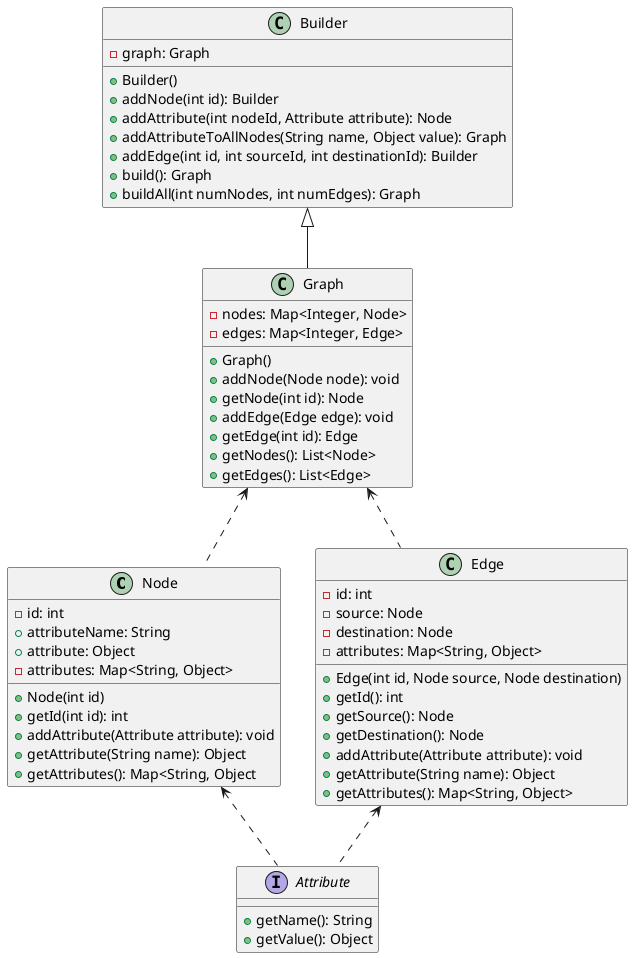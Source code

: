 @startuml
'https://plantuml.com/sequence-diagram
class Node{

- id: int
+ attributeName: String
+ attribute: Object
- attributes: Map<String, Object>

+ Node(int id)
+ getId(int id): int
+ addAttribute(Attribute attribute): void
+ getAttribute(String name): Object
+ getAttributes(): Map<String, Object

}

class Edge{
- id: int
- source: Node
- destination: Node
- attributes: Map<String, Object>

+ Edge(int id, Node source, Node destination)
+ getId(): int 
+ getSource(): Node
+ getDestination(): Node 
+ addAttribute(Attribute attribute): void
+ getAttribute(String name): Object
+ getAttributes(): Map<String, Object>

}

class Graph{
- nodes: Map<Integer, Node>
- edges: Map<Integer, Edge>

+ Graph()
+ addNode(Node node): void
+ getNode(int id): Node
+ addEdge(Edge edge): void
+ getEdge(int id): Edge
+ getNodes(): List<Node>
+ getEdges(): List<Edge>

}

class Builder{
- graph: Graph

+ Builder()
+ addNode(int id): Builder
+ addAttribute(int nodeId, Attribute attribute): Node
+ addAttributeToAllNodes(String name, Object value): Graph
+ addEdge(int id, int sourceId, int destinationId): Builder
+ build(): Graph
+ buildAll(int numNodes, int numEdges): Graph


}

interface Attribute {

+ getName(): String 
+ getValue(): Object

}

Builder <|-- Graph
Graph <.. Node
Graph <.. Edge
Node <.. Attribute
Edge <.. Attribute

@enduml